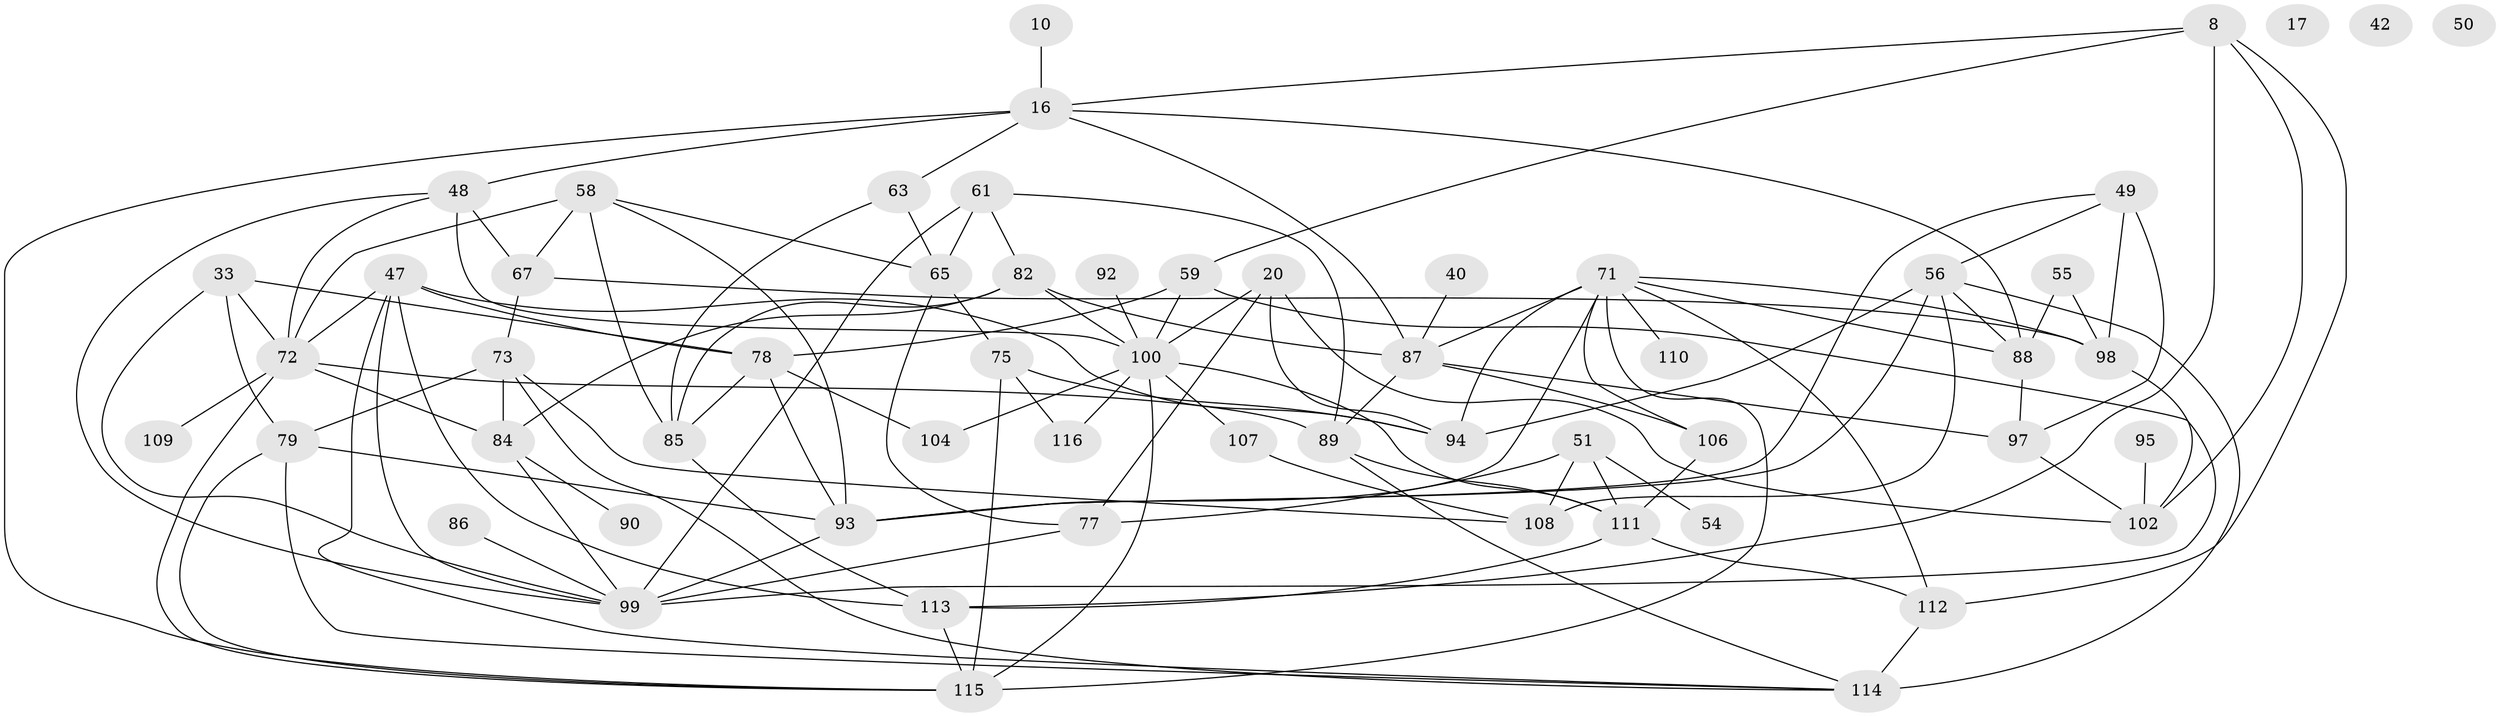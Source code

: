 // original degree distribution, {6: 0.11206896551724138, 3: 0.21551724137931033, 1: 0.11206896551724138, 4: 0.16379310344827586, 7: 0.017241379310344827, 2: 0.16379310344827586, 5: 0.1896551724137931, 0: 0.02586206896551724}
// Generated by graph-tools (version 1.1) at 2025/40/03/09/25 04:40:14]
// undirected, 58 vertices, 120 edges
graph export_dot {
graph [start="1"]
  node [color=gray90,style=filled];
  8;
  10 [super="+9"];
  16 [super="+1"];
  17;
  20;
  33;
  40;
  42;
  47 [super="+24"];
  48;
  49 [super="+23"];
  50;
  51;
  54;
  55;
  56 [super="+26+28"];
  58 [super="+43"];
  59;
  61 [super="+14"];
  63;
  65 [super="+46"];
  67 [super="+19+66"];
  71 [super="+41+57"];
  72 [super="+35"];
  73 [super="+30"];
  75 [super="+44+31"];
  77 [super="+45+69"];
  78 [super="+29"];
  79;
  82 [super="+34"];
  84 [super="+62+6"];
  85 [super="+7"];
  86;
  87 [super="+80"];
  88;
  89 [super="+64+81"];
  90;
  92;
  93 [super="+15+37+38"];
  94 [super="+39"];
  95;
  97;
  98 [super="+27+53"];
  99 [super="+22+83"];
  100 [super="+60+70"];
  102 [super="+18"];
  104;
  106 [super="+105"];
  107;
  108 [super="+3+11"];
  109;
  110;
  111 [super="+101"];
  112;
  113 [super="+2+103"];
  114 [super="+91"];
  115 [super="+96+76"];
  116 [super="+74"];
  8 -- 16 [weight=2];
  8 -- 59;
  8 -- 102;
  8 -- 112;
  8 -- 113 [weight=2];
  10 -- 16;
  16 -- 63;
  16 -- 115 [weight=2];
  16 -- 48;
  16 -- 87;
  16 -- 88;
  20 -- 77;
  20 -- 102;
  20 -- 100 [weight=2];
  20 -- 94;
  33 -- 78;
  33 -- 79;
  33 -- 72;
  33 -- 99 [weight=2];
  40 -- 87;
  47 -- 113;
  47 -- 114;
  47 -- 72;
  47 -- 94;
  47 -- 78;
  47 -- 99;
  48 -- 72;
  48 -- 100;
  48 -- 67;
  48 -- 99;
  49 -- 97 [weight=2];
  49 -- 98;
  49 -- 93;
  49 -- 56;
  51 -- 54;
  51 -- 77;
  51 -- 108;
  51 -- 111;
  55 -- 88;
  55 -- 98;
  56 -- 88;
  56 -- 108;
  56 -- 114 [weight=2];
  56 -- 93;
  56 -- 94;
  58 -- 65;
  58 -- 85;
  58 -- 93;
  58 -- 67;
  58 -- 72;
  59 -- 100;
  59 -- 78;
  59 -- 99 [weight=2];
  61 -- 82;
  61 -- 65 [weight=2];
  61 -- 99;
  61 -- 89;
  63 -- 65;
  63 -- 85;
  65 -- 75 [weight=3];
  65 -- 77;
  67 -- 98;
  67 -- 73;
  71 -- 88;
  71 -- 93 [weight=2];
  71 -- 115 [weight=3];
  71 -- 87;
  71 -- 106 [weight=2];
  71 -- 110;
  71 -- 112;
  71 -- 94;
  71 -- 98;
  72 -- 84;
  72 -- 109;
  72 -- 115 [weight=2];
  72 -- 89;
  73 -- 79;
  73 -- 108;
  73 -- 84;
  73 -- 114;
  75 -- 116 [weight=2];
  75 -- 115;
  75 -- 94;
  77 -- 99;
  78 -- 93 [weight=2];
  78 -- 104;
  78 -- 85;
  79 -- 93;
  79 -- 115;
  79 -- 114;
  82 -- 84;
  82 -- 100;
  82 -- 85;
  82 -- 87;
  84 -- 99;
  84 -- 90;
  85 -- 113;
  86 -- 99;
  87 -- 97 [weight=2];
  87 -- 89;
  87 -- 106;
  88 -- 97;
  89 -- 114;
  89 -- 111;
  92 -- 100;
  93 -- 99 [weight=3];
  95 -- 102;
  97 -- 102;
  98 -- 102;
  100 -- 111 [weight=2];
  100 -- 104;
  100 -- 115 [weight=2];
  100 -- 107;
  100 -- 116;
  106 -- 111 [weight=2];
  107 -- 108;
  111 -- 113;
  111 -- 112;
  112 -- 114;
  113 -- 115;
}

